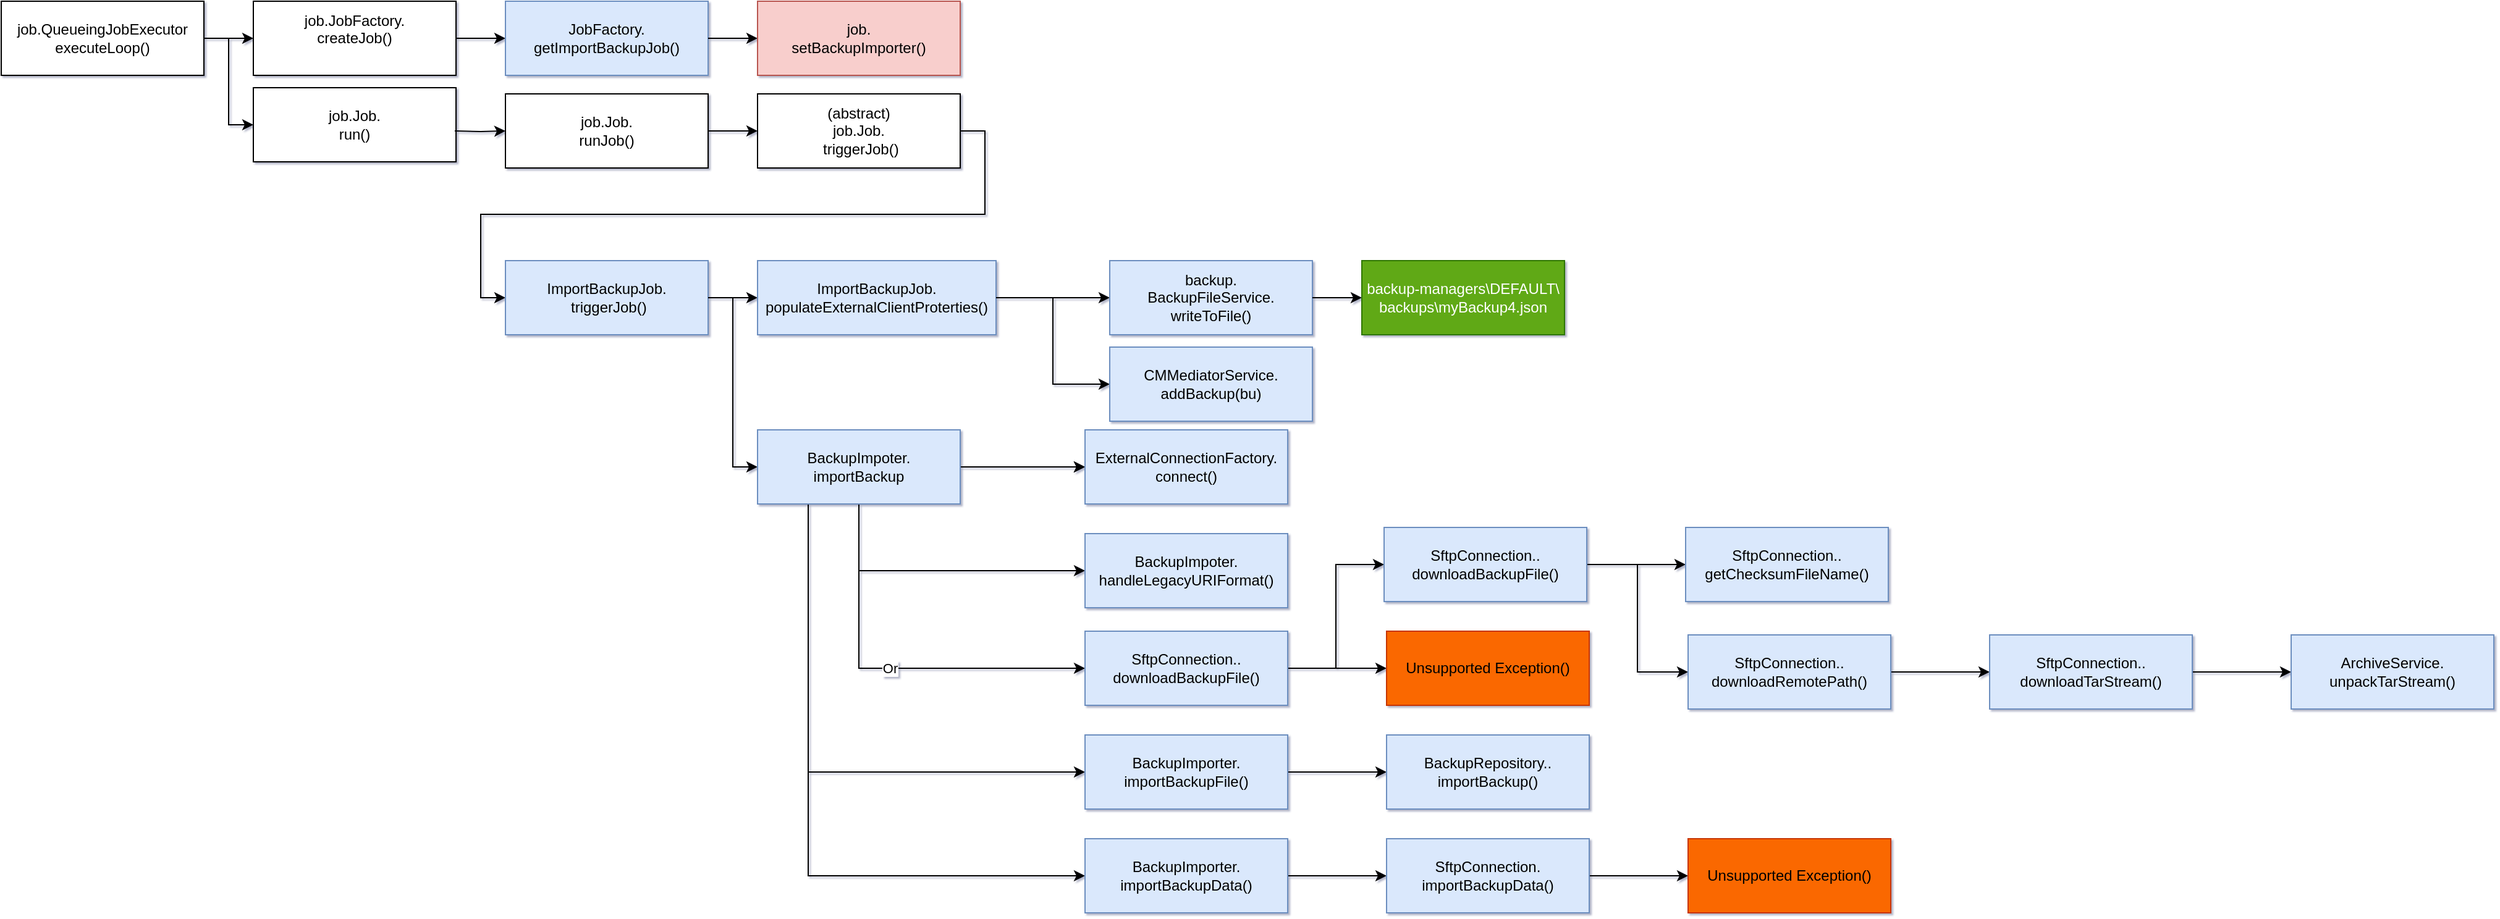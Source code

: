 <mxfile version="14.4.9" type="github">
  <diagram id="Mz-pZN6N70vK2Mvc3RKa" name="Page-1">
    <mxGraphModel dx="252" dy="507" grid="0" gridSize="10" guides="1" tooltips="1" connect="1" arrows="1" fold="1" page="0" pageScale="1" pageWidth="827" pageHeight="1169" math="0" shadow="1">
      <root>
        <mxCell id="0" />
        <mxCell id="1" parent="0" />
        <UserObject label="&lt;div style=&quot;color: rgb(0 , 0 , 0) ; font-family: &amp;#34;helvetica&amp;#34; ; font-size: 12px ; font-style: normal ; font-weight: 400 ; letter-spacing: normal ; text-align: center ; text-indent: 0px ; text-transform: none ; word-spacing: 0px ; background-color: rgb(255 , 255 , 255)&quot;&gt;job.QueueingJobExecutor&lt;br&gt;&lt;/div&gt;&lt;div style=&quot;color: rgb(0 , 0 , 0) ; font-family: &amp;#34;helvetica&amp;#34; ; font-size: 12px ; font-style: normal ; font-weight: 400 ; letter-spacing: normal ; text-align: center ; text-indent: 0px ; text-transform: none ; word-spacing: 0px ; background-color: rgb(255 , 255 , 255)&quot;&gt;executeLoop()&lt;br&gt;&lt;/div&gt;" id="YlmNu_Pjk9KRMEViyhRj-3">
          <mxCell style="whiteSpace=wrap;html=1;align=center;treeFolding=1;treeMoving=1;newEdgeStyle={&quot;edgeStyle&quot;:&quot;elbowEdgeStyle&quot;,&quot;startArrow&quot;:&quot;none&quot;,&quot;endArrow&quot;:&quot;none&quot;};" parent="1" vertex="1">
            <mxGeometry x="919" y="393" width="164" height="60" as="geometry" />
          </mxCell>
        </UserObject>
        <mxCell id="YlmNu_Pjk9KRMEViyhRj-4" style="edgeStyle=orthogonalEdgeStyle;rounded=0;orthogonalLoop=1;jettySize=auto;html=1;exitX=1;exitY=0.5;exitDx=0;exitDy=0;entryX=0;entryY=0.5;entryDx=0;entryDy=0;endArrow=classic;endFill=1;" parent="1" source="YlmNu_Pjk9KRMEViyhRj-3" target="YlmNu_Pjk9KRMEViyhRj-5" edge="1">
          <mxGeometry relative="1" as="geometry">
            <mxPoint x="847" y="347" as="sourcePoint" />
          </mxGeometry>
        </mxCell>
        <UserObject label="&lt;div&gt;job.JobFactory.&lt;/div&gt;&lt;div&gt;createJob()&lt;br style=&quot;color: rgb(0 , 0 , 0) ; font-family: &amp;#34;helvetica&amp;#34; ; font-size: 12px ; font-style: normal ; font-weight: 400 ; letter-spacing: normal ; text-align: center ; text-indent: 0px ; text-transform: none ; word-spacing: 0px ; background-color: rgb(255 , 255 , 255)&quot;&gt;&lt;br&gt;&lt;/div&gt;" id="YlmNu_Pjk9KRMEViyhRj-5">
          <mxCell style="whiteSpace=wrap;html=1;align=center;treeFolding=1;treeMoving=1;newEdgeStyle={&quot;edgeStyle&quot;:&quot;elbowEdgeStyle&quot;,&quot;startArrow&quot;:&quot;none&quot;,&quot;endArrow&quot;:&quot;none&quot;};" parent="1" vertex="1">
            <mxGeometry x="1123" y="393" width="164" height="60" as="geometry" />
          </mxCell>
        </UserObject>
        <mxCell id="YlmNu_Pjk9KRMEViyhRj-6" style="edgeStyle=orthogonalEdgeStyle;rounded=0;orthogonalLoop=1;jettySize=auto;html=1;exitX=1;exitY=0.5;exitDx=0;exitDy=0;entryX=0;entryY=0.5;entryDx=0;entryDy=0;endArrow=classic;endFill=1;" parent="1" source="YlmNu_Pjk9KRMEViyhRj-3" target="YlmNu_Pjk9KRMEViyhRj-7" edge="1">
          <mxGeometry relative="1" as="geometry">
            <mxPoint x="1083" y="423" as="sourcePoint" />
          </mxGeometry>
        </mxCell>
        <UserObject label="&lt;div&gt;&lt;span style=&quot;color: rgb(0 , 0 , 0) ; font-family: &amp;#34;helvetica&amp;#34; ; font-size: 12px ; font-style: normal ; font-weight: 400 ; letter-spacing: normal ; text-align: center ; text-indent: 0px ; text-transform: none ; word-spacing: 0px ; background-color: rgb(255 , 255 , 255) ; display: inline ; float: none&quot;&gt;job.Job.&lt;/span&gt;&lt;/div&gt;&lt;div&gt;&lt;span style=&quot;color: rgb(0 , 0 , 0) ; font-family: &amp;#34;helvetica&amp;#34; ; font-size: 12px ; font-style: normal ; font-weight: 400 ; letter-spacing: normal ; text-align: center ; text-indent: 0px ; text-transform: none ; word-spacing: 0px ; background-color: rgb(255 , 255 , 255) ; display: inline ; float: none&quot;&gt;run()&lt;/span&gt;&lt;/div&gt;" id="YlmNu_Pjk9KRMEViyhRj-7">
          <mxCell style="whiteSpace=wrap;html=1;align=center;treeFolding=1;treeMoving=1;newEdgeStyle={&quot;edgeStyle&quot;:&quot;elbowEdgeStyle&quot;,&quot;startArrow&quot;:&quot;none&quot;,&quot;endArrow&quot;:&quot;none&quot;};" parent="1" vertex="1">
            <mxGeometry x="1123" y="463" width="164" height="60" as="geometry" />
          </mxCell>
        </UserObject>
        <mxCell id="YlmNu_Pjk9KRMEViyhRj-8" style="edgeStyle=orthogonalEdgeStyle;rounded=0;orthogonalLoop=1;jettySize=auto;html=1;entryX=0;entryY=0.5;entryDx=0;entryDy=0;endArrow=classic;endFill=1;" parent="1" target="YlmNu_Pjk9KRMEViyhRj-9" edge="1">
          <mxGeometry relative="1" as="geometry">
            <mxPoint x="1286" y="498" as="sourcePoint" />
          </mxGeometry>
        </mxCell>
        <mxCell id="YlmNu_Pjk9KRMEViyhRj-44" style="edgeStyle=orthogonalEdgeStyle;rounded=0;orthogonalLoop=1;jettySize=auto;html=1;exitX=1;exitY=0.5;exitDx=0;exitDy=0;entryX=0;entryY=0.5;entryDx=0;entryDy=0;" parent="1" source="YlmNu_Pjk9KRMEViyhRj-9" target="YlmNu_Pjk9KRMEViyhRj-11" edge="1">
          <mxGeometry relative="1" as="geometry" />
        </mxCell>
        <UserObject label="&lt;div&gt;&lt;span style=&quot;color: rgb(0 , 0 , 0) ; font-family: &amp;#34;helvetica&amp;#34; ; font-size: 12px ; font-style: normal ; font-weight: 400 ; letter-spacing: normal ; text-align: center ; text-indent: 0px ; text-transform: none ; word-spacing: 0px ; background-color: rgb(255 , 255 , 255) ; display: inline ; float: none&quot;&gt;job.Job.&lt;/span&gt;&lt;/div&gt;&lt;div&gt;&lt;span style=&quot;color: rgb(0 , 0 , 0) ; font-family: &amp;#34;helvetica&amp;#34; ; font-size: 12px ; font-style: normal ; font-weight: 400 ; letter-spacing: normal ; text-align: center ; text-indent: 0px ; text-transform: none ; word-spacing: 0px ; background-color: rgb(255 , 255 , 255) ; display: inline ; float: none&quot;&gt;runJob()&lt;/span&gt;&lt;/div&gt;" id="YlmNu_Pjk9KRMEViyhRj-9">
          <mxCell style="whiteSpace=wrap;html=1;align=center;treeFolding=1;treeMoving=1;newEdgeStyle={&quot;edgeStyle&quot;:&quot;elbowEdgeStyle&quot;,&quot;startArrow&quot;:&quot;none&quot;,&quot;endArrow&quot;:&quot;none&quot;};" parent="1" vertex="1">
            <mxGeometry x="1327" y="468" width="164" height="60" as="geometry" />
          </mxCell>
        </UserObject>
        <UserObject label="&lt;div&gt;&lt;span style=&quot;color: rgb(0 , 0 , 0) ; font-family: &amp;#34;helvetica&amp;#34; ; font-size: 12px ; font-style: normal ; font-weight: 400 ; letter-spacing: normal ; text-align: center ; text-indent: 0px ; text-transform: none ; word-spacing: 0px ; background-color: rgb(255 , 255 , 255) ; display: inline ; float: none&quot;&gt;(abstract)&lt;br&gt;&lt;/span&gt;&lt;/div&gt;&lt;div&gt;&lt;span style=&quot;color: rgb(0 , 0 , 0) ; font-family: &amp;#34;helvetica&amp;#34; ; font-size: 12px ; font-style: normal ; font-weight: 400 ; letter-spacing: normal ; text-align: center ; text-indent: 0px ; text-transform: none ; word-spacing: 0px ; background-color: rgb(255 , 255 , 255) ; display: inline ; float: none&quot;&gt;job.Job.&lt;/span&gt;&lt;/div&gt;&lt;div&gt;&lt;span style=&quot;color: rgb(0 , 0 , 0) ; font-family: &amp;#34;helvetica&amp;#34; ; font-size: 12px ; font-style: normal ; font-weight: 400 ; letter-spacing: normal ; text-align: center ; text-indent: 0px ; text-transform: none ; word-spacing: 0px ; background-color: rgb(255 , 255 , 255) ; display: inline ; float: none&quot;&gt;&amp;nbsp;triggerJob()&lt;/span&gt;&lt;/div&gt;" id="YlmNu_Pjk9KRMEViyhRj-11">
          <mxCell style="whiteSpace=wrap;html=1;align=center;treeFolding=1;treeMoving=1;newEdgeStyle={&quot;edgeStyle&quot;:&quot;elbowEdgeStyle&quot;,&quot;startArrow&quot;:&quot;none&quot;,&quot;endArrow&quot;:&quot;none&quot;};" parent="1" vertex="1">
            <mxGeometry x="1531" y="468" width="164" height="60" as="geometry" />
          </mxCell>
        </UserObject>
        <mxCell id="YlmNu_Pjk9KRMEViyhRj-12" style="edgeStyle=orthogonalEdgeStyle;rounded=0;orthogonalLoop=1;jettySize=auto;html=1;exitX=1;exitY=0.5;exitDx=0;exitDy=0;entryX=0;entryY=0.5;entryDx=0;entryDy=0;endArrow=classic;endFill=1;" parent="1" source="YlmNu_Pjk9KRMEViyhRj-5" target="YlmNu_Pjk9KRMEViyhRj-13" edge="1">
          <mxGeometry relative="1" as="geometry">
            <mxPoint x="1083" y="423" as="sourcePoint" />
          </mxGeometry>
        </mxCell>
        <UserObject label="&lt;div&gt;JobFactory.&lt;/div&gt;&lt;div&gt;getImportBackupJob()&lt;br&gt;&lt;/div&gt;" id="YlmNu_Pjk9KRMEViyhRj-13">
          <mxCell style="whiteSpace=wrap;html=1;align=center;treeFolding=1;treeMoving=1;newEdgeStyle={&quot;edgeStyle&quot;:&quot;elbowEdgeStyle&quot;,&quot;startArrow&quot;:&quot;none&quot;,&quot;endArrow&quot;:&quot;none&quot;};fillColor=#dae8fc;strokeColor=#6c8ebf;" parent="1" vertex="1">
            <mxGeometry x="1327" y="393" width="164" height="60" as="geometry" />
          </mxCell>
        </UserObject>
        <mxCell id="YlmNu_Pjk9KRMEViyhRj-14" style="edgeStyle=orthogonalEdgeStyle;rounded=0;orthogonalLoop=1;jettySize=auto;html=1;exitX=1;exitY=0.5;exitDx=0;exitDy=0;entryX=0;entryY=0.5;entryDx=0;entryDy=0;endArrow=classic;endFill=1;" parent="1" source="YlmNu_Pjk9KRMEViyhRj-13" target="YlmNu_Pjk9KRMEViyhRj-15" edge="1">
          <mxGeometry relative="1" as="geometry">
            <mxPoint x="1287" y="423" as="sourcePoint" />
          </mxGeometry>
        </mxCell>
        <UserObject label="&lt;div&gt;job.&lt;/div&gt;&lt;div&gt;setBackupImporter()&lt;/div&gt;" id="YlmNu_Pjk9KRMEViyhRj-15">
          <mxCell style="whiteSpace=wrap;html=1;align=center;treeFolding=1;treeMoving=1;newEdgeStyle={&quot;edgeStyle&quot;:&quot;elbowEdgeStyle&quot;,&quot;startArrow&quot;:&quot;none&quot;,&quot;endArrow&quot;:&quot;none&quot;};fillColor=#f8cecc;strokeColor=#b85450;" parent="1" vertex="1">
            <mxGeometry x="1531" y="393" width="164" height="60" as="geometry" />
          </mxCell>
        </UserObject>
        <mxCell id="YlmNu_Pjk9KRMEViyhRj-16" style="edgeStyle=orthogonalEdgeStyle;rounded=0;orthogonalLoop=1;jettySize=auto;html=1;exitX=1;exitY=0.5;exitDx=0;exitDy=0;entryX=0;entryY=0.5;entryDx=0;entryDy=0;endArrow=classic;endFill=1;" parent="1" source="YlmNu_Pjk9KRMEViyhRj-11" target="YlmNu_Pjk9KRMEViyhRj-17" edge="1">
          <mxGeometry relative="1" as="geometry">
            <mxPoint x="1083" y="423" as="sourcePoint" />
          </mxGeometry>
        </mxCell>
        <UserObject label="ImportBackupJob.&lt;br&gt;&lt;div&gt;&lt;span&gt;&lt;span style=&quot;color: rgb(0 , 0 , 0) ; font-family: &amp;#34;helvetica&amp;#34; ; font-size: 12px ; font-style: normal ; font-weight: 400 ; letter-spacing: normal ; text-align: center ; text-indent: 0px ; text-transform: none ; word-spacing: 0px ; display: inline ; float: none&quot;&gt;&amp;nbsp;triggerJob()&lt;/span&gt;&lt;/span&gt;&lt;/div&gt;" id="YlmNu_Pjk9KRMEViyhRj-17">
          <mxCell style="whiteSpace=wrap;html=1;align=center;treeFolding=1;treeMoving=1;newEdgeStyle={&quot;edgeStyle&quot;:&quot;elbowEdgeStyle&quot;,&quot;startArrow&quot;:&quot;none&quot;,&quot;endArrow&quot;:&quot;none&quot;};fillColor=#dae8fc;strokeColor=#6c8ebf;" parent="1" vertex="1">
            <mxGeometry x="1327" y="603" width="164" height="60" as="geometry" />
          </mxCell>
        </UserObject>
        <mxCell id="YlmNu_Pjk9KRMEViyhRj-18" style="edgeStyle=orthogonalEdgeStyle;rounded=0;orthogonalLoop=1;jettySize=auto;html=1;exitX=1;exitY=0.5;exitDx=0;exitDy=0;entryX=0;entryY=0.5;entryDx=0;entryDy=0;endArrow=classic;endFill=1;" parent="1" source="YlmNu_Pjk9KRMEViyhRj-17" target="YlmNu_Pjk9KRMEViyhRj-19" edge="1">
          <mxGeometry relative="1" as="geometry">
            <mxPoint x="1287" y="633" as="sourcePoint" />
          </mxGeometry>
        </mxCell>
        <UserObject label="&lt;div style=&quot;color: rgb(0 , 0 , 0) ; font-family: &amp;#34;helvetica&amp;#34; ; font-size: 12px ; font-style: normal ; font-weight: 400 ; letter-spacing: normal ; text-align: center ; text-indent: 0px ; text-transform: none ; word-spacing: 0px&quot;&gt;ImportBackupJob.&lt;/div&gt;&lt;div style=&quot;color: rgb(0 , 0 , 0) ; font-family: &amp;#34;helvetica&amp;#34; ; font-size: 12px ; font-style: normal ; font-weight: 400 ; letter-spacing: normal ; text-align: center ; text-indent: 0px ; text-transform: none ; word-spacing: 0px&quot;&gt;populateExternalClientProterties()&lt;/div&gt;" id="YlmNu_Pjk9KRMEViyhRj-19">
          <mxCell style="whiteSpace=wrap;html=1;align=center;treeFolding=1;treeMoving=1;newEdgeStyle={&quot;edgeStyle&quot;:&quot;elbowEdgeStyle&quot;,&quot;startArrow&quot;:&quot;none&quot;,&quot;endArrow&quot;:&quot;none&quot;};fillColor=#dae8fc;strokeColor=#6c8ebf;" parent="1" vertex="1">
            <mxGeometry x="1531" y="603" width="193" height="60" as="geometry" />
          </mxCell>
        </UserObject>
        <mxCell id="YlmNu_Pjk9KRMEViyhRj-20" style="edgeStyle=orthogonalEdgeStyle;rounded=0;orthogonalLoop=1;jettySize=auto;html=1;exitX=1;exitY=0.5;exitDx=0;exitDy=0;entryX=0;entryY=0.5;entryDx=0;entryDy=0;endArrow=classic;endFill=1;" parent="1" source="YlmNu_Pjk9KRMEViyhRj-17" target="YlmNu_Pjk9KRMEViyhRj-21" edge="1">
          <mxGeometry relative="1" as="geometry">
            <mxPoint x="1287" y="633" as="sourcePoint" />
          </mxGeometry>
        </mxCell>
        <mxCell id="MKJY3mt1oCpG8gxxbo0l-2" value="" style="edgeStyle=orthogonalEdgeStyle;rounded=0;orthogonalLoop=1;jettySize=auto;html=1;" edge="1" parent="1" source="YlmNu_Pjk9KRMEViyhRj-21" target="MKJY3mt1oCpG8gxxbo0l-1">
          <mxGeometry relative="1" as="geometry" />
        </mxCell>
        <mxCell id="MKJY3mt1oCpG8gxxbo0l-3" value="" style="edgeStyle=orthogonalEdgeStyle;rounded=0;orthogonalLoop=1;jettySize=auto;html=1;" edge="1" parent="1" source="YlmNu_Pjk9KRMEViyhRj-21" target="MKJY3mt1oCpG8gxxbo0l-1">
          <mxGeometry relative="1" as="geometry" />
        </mxCell>
        <mxCell id="MKJY3mt1oCpG8gxxbo0l-6" style="edgeStyle=orthogonalEdgeStyle;rounded=0;orthogonalLoop=1;jettySize=auto;html=1;exitX=0.5;exitY=1;exitDx=0;exitDy=0;entryX=0;entryY=0.5;entryDx=0;entryDy=0;" edge="1" parent="1" source="YlmNu_Pjk9KRMEViyhRj-21" target="MKJY3mt1oCpG8gxxbo0l-4">
          <mxGeometry relative="1" as="geometry" />
        </mxCell>
        <mxCell id="MKJY3mt1oCpG8gxxbo0l-9" value="Or" style="edgeStyle=orthogonalEdgeStyle;rounded=0;orthogonalLoop=1;jettySize=auto;html=1;exitX=0.5;exitY=1;exitDx=0;exitDy=0;entryX=0;entryY=0.5;entryDx=0;entryDy=0;" edge="1" parent="1" source="YlmNu_Pjk9KRMEViyhRj-21" target="MKJY3mt1oCpG8gxxbo0l-7">
          <mxGeometry relative="1" as="geometry" />
        </mxCell>
        <mxCell id="MKJY3mt1oCpG8gxxbo0l-11" style="edgeStyle=orthogonalEdgeStyle;rounded=0;orthogonalLoop=1;jettySize=auto;html=1;exitX=0.25;exitY=1;exitDx=0;exitDy=0;entryX=0;entryY=0.5;entryDx=0;entryDy=0;" edge="1" parent="1" source="YlmNu_Pjk9KRMEViyhRj-21" target="MKJY3mt1oCpG8gxxbo0l-10">
          <mxGeometry relative="1" as="geometry" />
        </mxCell>
        <mxCell id="MKJY3mt1oCpG8gxxbo0l-13" style="edgeStyle=orthogonalEdgeStyle;rounded=0;orthogonalLoop=1;jettySize=auto;html=1;exitX=0.25;exitY=1;exitDx=0;exitDy=0;entryX=0;entryY=0.5;entryDx=0;entryDy=0;" edge="1" parent="1" source="YlmNu_Pjk9KRMEViyhRj-21" target="MKJY3mt1oCpG8gxxbo0l-12">
          <mxGeometry relative="1" as="geometry" />
        </mxCell>
        <UserObject label="&lt;div style=&quot;color: rgb(0 , 0 , 0) ; font-family: &amp;#34;helvetica&amp;#34; ; font-size: 12px ; font-style: normal ; font-weight: 400 ; letter-spacing: normal ; text-align: center ; text-indent: 0px ; text-transform: none ; word-spacing: 0px&quot;&gt;BackupImpoter.&lt;/div&gt;&lt;div style=&quot;color: rgb(0 , 0 , 0) ; font-family: &amp;#34;helvetica&amp;#34; ; font-size: 12px ; font-style: normal ; font-weight: 400 ; letter-spacing: normal ; text-align: center ; text-indent: 0px ; text-transform: none ; word-spacing: 0px&quot;&gt;importBackup&lt;/div&gt;" id="YlmNu_Pjk9KRMEViyhRj-21">
          <mxCell style="whiteSpace=wrap;html=1;align=center;treeFolding=1;treeMoving=1;newEdgeStyle={&quot;edgeStyle&quot;:&quot;elbowEdgeStyle&quot;,&quot;startArrow&quot;:&quot;none&quot;,&quot;endArrow&quot;:&quot;none&quot;};fillColor=#dae8fc;strokeColor=#6c8ebf;" parent="1" vertex="1">
            <mxGeometry x="1531" y="740" width="164" height="60" as="geometry" />
          </mxCell>
        </UserObject>
        <mxCell id="YlmNu_Pjk9KRMEViyhRj-36" style="edgeStyle=orthogonalEdgeStyle;rounded=0;orthogonalLoop=1;jettySize=auto;html=1;exitX=1;exitY=0.5;exitDx=0;exitDy=0;entryX=0;entryY=0.5;entryDx=0;entryDy=0;endArrow=classic;endFill=1;" parent="1" source="YlmNu_Pjk9KRMEViyhRj-19" target="YlmNu_Pjk9KRMEViyhRj-37" edge="1">
          <mxGeometry relative="1" as="geometry">
            <mxPoint x="1491" y="633" as="sourcePoint" />
          </mxGeometry>
        </mxCell>
        <UserObject label="&lt;div&gt;backup.&lt;/div&gt;&lt;div&gt;BackupFileService.&lt;/div&gt;&lt;div&gt;writeToFile()&lt;br&gt;&lt;/div&gt;" id="YlmNu_Pjk9KRMEViyhRj-37">
          <mxCell style="whiteSpace=wrap;html=1;align=center;treeFolding=1;treeMoving=1;newEdgeStyle={&quot;edgeStyle&quot;:&quot;elbowEdgeStyle&quot;,&quot;startArrow&quot;:&quot;none&quot;,&quot;endArrow&quot;:&quot;none&quot;};fillColor=#dae8fc;strokeColor=#6c8ebf;" parent="1" vertex="1">
            <mxGeometry x="1816" y="603" width="164" height="60" as="geometry" />
          </mxCell>
        </UserObject>
        <mxCell id="YlmNu_Pjk9KRMEViyhRj-38" style="edgeStyle=orthogonalEdgeStyle;rounded=0;orthogonalLoop=1;jettySize=auto;html=1;exitX=1;exitY=0.5;exitDx=0;exitDy=0;entryX=0;entryY=0.5;entryDx=0;entryDy=0;endArrow=classic;endFill=1;" parent="1" source="YlmNu_Pjk9KRMEViyhRj-19" target="YlmNu_Pjk9KRMEViyhRj-39" edge="1">
          <mxGeometry relative="1" as="geometry">
            <mxPoint x="1491" y="633" as="sourcePoint" />
          </mxGeometry>
        </mxCell>
        <UserObject label="&lt;div&gt;CMMediatorService.&lt;/div&gt;&lt;div&gt;addBackup(bu)&lt;br&gt;&lt;/div&gt;" id="YlmNu_Pjk9KRMEViyhRj-39">
          <mxCell style="whiteSpace=wrap;html=1;align=center;treeFolding=1;treeMoving=1;newEdgeStyle={&quot;edgeStyle&quot;:&quot;elbowEdgeStyle&quot;,&quot;startArrow&quot;:&quot;none&quot;,&quot;endArrow&quot;:&quot;none&quot;};fillColor=#dae8fc;strokeColor=#6c8ebf;" parent="1" vertex="1">
            <mxGeometry x="1816" y="673" width="164" height="60" as="geometry" />
          </mxCell>
        </UserObject>
        <mxCell id="YlmNu_Pjk9KRMEViyhRj-40" style="edgeStyle=orthogonalEdgeStyle;rounded=0;orthogonalLoop=1;jettySize=auto;html=1;exitX=1;exitY=0.5;exitDx=0;exitDy=0;entryX=0;entryY=0.5;entryDx=0;entryDy=0;endArrow=classic;endFill=1;" parent="1" source="YlmNu_Pjk9KRMEViyhRj-37" target="YlmNu_Pjk9KRMEViyhRj-41" edge="1">
          <mxGeometry relative="1" as="geometry">
            <mxPoint x="1695" y="633" as="sourcePoint" />
          </mxGeometry>
        </mxCell>
        <UserObject label="backup-managers\DEFAULT\ backups\myBackup4.json" id="YlmNu_Pjk9KRMEViyhRj-41">
          <mxCell style="whiteSpace=wrap;html=1;align=center;treeFolding=1;treeMoving=1;newEdgeStyle={&quot;edgeStyle&quot;:&quot;elbowEdgeStyle&quot;,&quot;startArrow&quot;:&quot;none&quot;,&quot;endArrow&quot;:&quot;none&quot;};fillColor=#60a917;strokeColor=#2D7600;fontColor=#ffffff;" parent="1" vertex="1">
            <mxGeometry x="2020" y="603" width="164" height="60" as="geometry" />
          </mxCell>
        </UserObject>
        <UserObject label="&lt;div style=&quot;color: rgb(0 , 0 , 0) ; font-family: &amp;#34;helvetica&amp;#34; ; font-size: 12px ; font-style: normal ; font-weight: 400 ; letter-spacing: normal ; text-align: center ; text-indent: 0px ; text-transform: none ; word-spacing: 0px&quot;&gt;ExternalConnectionFactory.&lt;/div&gt;&lt;div style=&quot;color: rgb(0 , 0 , 0) ; font-family: &amp;#34;helvetica&amp;#34; ; font-size: 12px ; font-style: normal ; font-weight: 400 ; letter-spacing: normal ; text-align: center ; text-indent: 0px ; text-transform: none ; word-spacing: 0px&quot;&gt;connect()&lt;/div&gt;" id="MKJY3mt1oCpG8gxxbo0l-1">
          <mxCell style="whiteSpace=wrap;html=1;align=center;treeFolding=1;treeMoving=1;newEdgeStyle={&quot;edgeStyle&quot;:&quot;elbowEdgeStyle&quot;,&quot;startArrow&quot;:&quot;none&quot;,&quot;endArrow&quot;:&quot;none&quot;};fillColor=#dae8fc;strokeColor=#6c8ebf;" vertex="1" parent="1">
            <mxGeometry x="1796" y="740" width="164" height="60" as="geometry" />
          </mxCell>
        </UserObject>
        <UserObject label="&lt;div style=&quot;color: rgb(0 , 0 , 0) ; font-family: &amp;#34;helvetica&amp;#34; ; font-size: 12px ; font-style: normal ; font-weight: 400 ; letter-spacing: normal ; text-align: center ; text-indent: 0px ; text-transform: none ; word-spacing: 0px&quot;&gt;BackupImpoter.&lt;/div&gt;&lt;div style=&quot;color: rgb(0 , 0 , 0) ; font-family: &amp;#34;helvetica&amp;#34; ; font-size: 12px ; font-style: normal ; font-weight: 400 ; letter-spacing: normal ; text-align: center ; text-indent: 0px ; text-transform: none ; word-spacing: 0px&quot;&gt;handleLegacyURIFormat()&lt;/div&gt;" id="MKJY3mt1oCpG8gxxbo0l-4">
          <mxCell style="whiteSpace=wrap;html=1;align=center;treeFolding=1;treeMoving=1;newEdgeStyle={&quot;edgeStyle&quot;:&quot;elbowEdgeStyle&quot;,&quot;startArrow&quot;:&quot;none&quot;,&quot;endArrow&quot;:&quot;none&quot;};fillColor=#dae8fc;strokeColor=#6c8ebf;" vertex="1" parent="1">
            <mxGeometry x="1796" y="824" width="164" height="60" as="geometry" />
          </mxCell>
        </UserObject>
        <mxCell id="MKJY3mt1oCpG8gxxbo0l-21" value="" style="edgeStyle=orthogonalEdgeStyle;rounded=0;orthogonalLoop=1;jettySize=auto;html=1;" edge="1" parent="1" source="MKJY3mt1oCpG8gxxbo0l-7" target="MKJY3mt1oCpG8gxxbo0l-20">
          <mxGeometry relative="1" as="geometry" />
        </mxCell>
        <mxCell id="MKJY3mt1oCpG8gxxbo0l-23" style="edgeStyle=orthogonalEdgeStyle;rounded=0;orthogonalLoop=1;jettySize=auto;html=1;exitX=1;exitY=0.5;exitDx=0;exitDy=0;entryX=0;entryY=0.5;entryDx=0;entryDy=0;" edge="1" parent="1" source="MKJY3mt1oCpG8gxxbo0l-7" target="MKJY3mt1oCpG8gxxbo0l-22">
          <mxGeometry relative="1" as="geometry" />
        </mxCell>
        <UserObject label="&lt;div style=&quot;color: rgb(0 , 0 , 0) ; font-family: &amp;#34;helvetica&amp;#34; ; font-size: 12px ; font-style: normal ; font-weight: 400 ; letter-spacing: normal ; text-align: center ; text-indent: 0px ; text-transform: none ; word-spacing: 0px&quot;&gt;SftpConnection..&lt;/div&gt;&lt;div style=&quot;color: rgb(0 , 0 , 0) ; font-family: &amp;#34;helvetica&amp;#34; ; font-size: 12px ; font-style: normal ; font-weight: 400 ; letter-spacing: normal ; text-align: center ; text-indent: 0px ; text-transform: none ; word-spacing: 0px&quot;&gt;downloadBackupFile()&lt;/div&gt;" id="MKJY3mt1oCpG8gxxbo0l-7">
          <mxCell style="whiteSpace=wrap;html=1;align=center;treeFolding=1;treeMoving=1;newEdgeStyle={&quot;edgeStyle&quot;:&quot;elbowEdgeStyle&quot;,&quot;startArrow&quot;:&quot;none&quot;,&quot;endArrow&quot;:&quot;none&quot;};fillColor=#dae8fc;strokeColor=#6c8ebf;" vertex="1" parent="1">
            <mxGeometry x="1796" y="903" width="164" height="60" as="geometry" />
          </mxCell>
        </UserObject>
        <mxCell id="MKJY3mt1oCpG8gxxbo0l-15" value="" style="edgeStyle=orthogonalEdgeStyle;rounded=0;orthogonalLoop=1;jettySize=auto;html=1;" edge="1" parent="1" source="MKJY3mt1oCpG8gxxbo0l-10" target="MKJY3mt1oCpG8gxxbo0l-14">
          <mxGeometry relative="1" as="geometry" />
        </mxCell>
        <UserObject label="&lt;div style=&quot;color: rgb(0 , 0 , 0) ; font-family: &amp;#34;helvetica&amp;#34; ; font-size: 12px ; font-style: normal ; font-weight: 400 ; letter-spacing: normal ; text-align: center ; text-indent: 0px ; text-transform: none ; word-spacing: 0px&quot;&gt;BackupImporter.&lt;/div&gt;&lt;div style=&quot;color: rgb(0 , 0 , 0) ; font-family: &amp;#34;helvetica&amp;#34; ; font-size: 12px ; font-style: normal ; font-weight: 400 ; letter-spacing: normal ; text-align: center ; text-indent: 0px ; text-transform: none ; word-spacing: 0px&quot;&gt;importBackupFile()&lt;/div&gt;" id="MKJY3mt1oCpG8gxxbo0l-10">
          <mxCell style="whiteSpace=wrap;html=1;align=center;treeFolding=1;treeMoving=1;newEdgeStyle={&quot;edgeStyle&quot;:&quot;elbowEdgeStyle&quot;,&quot;startArrow&quot;:&quot;none&quot;,&quot;endArrow&quot;:&quot;none&quot;};fillColor=#dae8fc;strokeColor=#6c8ebf;" vertex="1" parent="1">
            <mxGeometry x="1796" y="987" width="164" height="60" as="geometry" />
          </mxCell>
        </UserObject>
        <mxCell id="MKJY3mt1oCpG8gxxbo0l-17" value="" style="edgeStyle=orthogonalEdgeStyle;rounded=0;orthogonalLoop=1;jettySize=auto;html=1;" edge="1" parent="1" source="MKJY3mt1oCpG8gxxbo0l-12" target="MKJY3mt1oCpG8gxxbo0l-16">
          <mxGeometry relative="1" as="geometry" />
        </mxCell>
        <UserObject label="&lt;div style=&quot;color: rgb(0 , 0 , 0) ; font-family: &amp;#34;helvetica&amp;#34; ; font-size: 12px ; font-style: normal ; font-weight: 400 ; letter-spacing: normal ; text-align: center ; text-indent: 0px ; text-transform: none ; word-spacing: 0px&quot;&gt;BackupImporter.&lt;/div&gt;&lt;div style=&quot;color: rgb(0 , 0 , 0) ; font-family: &amp;#34;helvetica&amp;#34; ; font-size: 12px ; font-style: normal ; font-weight: 400 ; letter-spacing: normal ; text-align: center ; text-indent: 0px ; text-transform: none ; word-spacing: 0px&quot;&gt;importBackupData()&lt;/div&gt;" id="MKJY3mt1oCpG8gxxbo0l-12">
          <mxCell style="whiteSpace=wrap;html=1;align=center;treeFolding=1;treeMoving=1;newEdgeStyle={&quot;edgeStyle&quot;:&quot;elbowEdgeStyle&quot;,&quot;startArrow&quot;:&quot;none&quot;,&quot;endArrow&quot;:&quot;none&quot;};fillColor=#dae8fc;strokeColor=#6c8ebf;" vertex="1" parent="1">
            <mxGeometry x="1796" y="1071" width="164" height="60" as="geometry" />
          </mxCell>
        </UserObject>
        <UserObject label="&lt;div style=&quot;color: rgb(0 , 0 , 0) ; font-family: &amp;#34;helvetica&amp;#34; ; font-size: 12px ; font-style: normal ; font-weight: 400 ; letter-spacing: normal ; text-align: center ; text-indent: 0px ; text-transform: none ; word-spacing: 0px&quot;&gt;BackupRepository..&lt;/div&gt;&lt;div style=&quot;color: rgb(0 , 0 , 0) ; font-family: &amp;#34;helvetica&amp;#34; ; font-size: 12px ; font-style: normal ; font-weight: 400 ; letter-spacing: normal ; text-align: center ; text-indent: 0px ; text-transform: none ; word-spacing: 0px&quot;&gt;importBackup()&lt;/div&gt;" id="MKJY3mt1oCpG8gxxbo0l-14">
          <mxCell style="whiteSpace=wrap;html=1;align=center;treeFolding=1;treeMoving=1;newEdgeStyle={&quot;edgeStyle&quot;:&quot;elbowEdgeStyle&quot;,&quot;startArrow&quot;:&quot;none&quot;,&quot;endArrow&quot;:&quot;none&quot;};fillColor=#dae8fc;strokeColor=#6c8ebf;" vertex="1" parent="1">
            <mxGeometry x="2040" y="987" width="164" height="60" as="geometry" />
          </mxCell>
        </UserObject>
        <mxCell id="MKJY3mt1oCpG8gxxbo0l-19" value="" style="edgeStyle=orthogonalEdgeStyle;rounded=0;orthogonalLoop=1;jettySize=auto;html=1;" edge="1" parent="1" source="MKJY3mt1oCpG8gxxbo0l-16" target="MKJY3mt1oCpG8gxxbo0l-18">
          <mxGeometry relative="1" as="geometry" />
        </mxCell>
        <UserObject label="&lt;div style=&quot;color: rgb(0 , 0 , 0) ; font-family: &amp;#34;helvetica&amp;#34; ; font-size: 12px ; font-style: normal ; font-weight: 400 ; letter-spacing: normal ; text-align: center ; text-indent: 0px ; text-transform: none ; word-spacing: 0px&quot;&gt;SftpConnection.&lt;/div&gt;&lt;div style=&quot;color: rgb(0 , 0 , 0) ; font-family: &amp;#34;helvetica&amp;#34; ; font-size: 12px ; font-style: normal ; font-weight: 400 ; letter-spacing: normal ; text-align: center ; text-indent: 0px ; text-transform: none ; word-spacing: 0px&quot;&gt;importBackupData()&lt;/div&gt;" id="MKJY3mt1oCpG8gxxbo0l-16">
          <mxCell style="whiteSpace=wrap;html=1;align=center;treeFolding=1;treeMoving=1;newEdgeStyle={&quot;edgeStyle&quot;:&quot;elbowEdgeStyle&quot;,&quot;startArrow&quot;:&quot;none&quot;,&quot;endArrow&quot;:&quot;none&quot;};fillColor=#dae8fc;strokeColor=#6c8ebf;" vertex="1" parent="1">
            <mxGeometry x="2040" y="1071" width="164" height="60" as="geometry" />
          </mxCell>
        </UserObject>
        <UserObject label="&lt;div style=&quot;color: rgb(0 , 0 , 0) ; font-family: &amp;#34;helvetica&amp;#34; ; font-size: 12px ; font-style: normal ; font-weight: 400 ; letter-spacing: normal ; text-align: center ; text-indent: 0px ; text-transform: none ; word-spacing: 0px&quot;&gt;Unsupported Exception()&lt;/div&gt;" id="MKJY3mt1oCpG8gxxbo0l-18">
          <mxCell style="whiteSpace=wrap;html=1;align=center;treeFolding=1;treeMoving=1;newEdgeStyle={&quot;edgeStyle&quot;:&quot;elbowEdgeStyle&quot;,&quot;startArrow&quot;:&quot;none&quot;,&quot;endArrow&quot;:&quot;none&quot;};fillColor=#fa6800;strokeColor=#C73500;fontColor=#ffffff;" vertex="1" parent="1">
            <mxGeometry x="2284" y="1071" width="164" height="60" as="geometry" />
          </mxCell>
        </UserObject>
        <UserObject label="&lt;div style=&quot;color: rgb(0 , 0 , 0) ; font-family: &amp;#34;helvetica&amp;#34; ; font-size: 12px ; font-style: normal ; font-weight: 400 ; letter-spacing: normal ; text-align: center ; text-indent: 0px ; text-transform: none ; word-spacing: 0px&quot;&gt;Unsupported Exception()&lt;/div&gt;" id="MKJY3mt1oCpG8gxxbo0l-20">
          <mxCell style="whiteSpace=wrap;html=1;align=center;treeFolding=1;treeMoving=1;newEdgeStyle={&quot;edgeStyle&quot;:&quot;elbowEdgeStyle&quot;,&quot;startArrow&quot;:&quot;none&quot;,&quot;endArrow&quot;:&quot;none&quot;};fillColor=#fa6800;strokeColor=#C73500;fontColor=#ffffff;" vertex="1" parent="1">
            <mxGeometry x="2040" y="903" width="164" height="60" as="geometry" />
          </mxCell>
        </UserObject>
        <mxCell id="MKJY3mt1oCpG8gxxbo0l-25" value="" style="edgeStyle=orthogonalEdgeStyle;rounded=0;orthogonalLoop=1;jettySize=auto;html=1;" edge="1" parent="1" source="MKJY3mt1oCpG8gxxbo0l-22" target="MKJY3mt1oCpG8gxxbo0l-24">
          <mxGeometry relative="1" as="geometry" />
        </mxCell>
        <mxCell id="MKJY3mt1oCpG8gxxbo0l-27" style="edgeStyle=orthogonalEdgeStyle;rounded=0;orthogonalLoop=1;jettySize=auto;html=1;exitX=1;exitY=0.5;exitDx=0;exitDy=0;entryX=0;entryY=0.5;entryDx=0;entryDy=0;" edge="1" parent="1" source="MKJY3mt1oCpG8gxxbo0l-22" target="MKJY3mt1oCpG8gxxbo0l-26">
          <mxGeometry relative="1" as="geometry" />
        </mxCell>
        <UserObject label="&lt;div style=&quot;color: rgb(0 , 0 , 0) ; font-family: &amp;#34;helvetica&amp;#34; ; font-size: 12px ; font-style: normal ; font-weight: 400 ; letter-spacing: normal ; text-align: center ; text-indent: 0px ; text-transform: none ; word-spacing: 0px&quot;&gt;SftpConnection..&lt;/div&gt;&lt;div style=&quot;color: rgb(0 , 0 , 0) ; font-family: &amp;#34;helvetica&amp;#34; ; font-size: 12px ; font-style: normal ; font-weight: 400 ; letter-spacing: normal ; text-align: center ; text-indent: 0px ; text-transform: none ; word-spacing: 0px&quot;&gt;downloadBackupFile()&lt;/div&gt;" id="MKJY3mt1oCpG8gxxbo0l-22">
          <mxCell style="whiteSpace=wrap;html=1;align=center;treeFolding=1;treeMoving=1;newEdgeStyle={&quot;edgeStyle&quot;:&quot;elbowEdgeStyle&quot;,&quot;startArrow&quot;:&quot;none&quot;,&quot;endArrow&quot;:&quot;none&quot;};fillColor=#dae8fc;strokeColor=#6c8ebf;" vertex="1" parent="1">
            <mxGeometry x="2038" y="819" width="164" height="60" as="geometry" />
          </mxCell>
        </UserObject>
        <UserObject label="&lt;div style=&quot;color: rgb(0 , 0 , 0) ; font-family: &amp;#34;helvetica&amp;#34; ; font-size: 12px ; font-style: normal ; font-weight: 400 ; letter-spacing: normal ; text-align: center ; text-indent: 0px ; text-transform: none ; word-spacing: 0px&quot;&gt;SftpConnection..&lt;/div&gt;&lt;div style=&quot;color: rgb(0 , 0 , 0) ; font-family: &amp;#34;helvetica&amp;#34; ; font-size: 12px ; font-style: normal ; font-weight: 400 ; letter-spacing: normal ; text-align: center ; text-indent: 0px ; text-transform: none ; word-spacing: 0px&quot;&gt;getChecksumFileName()&lt;/div&gt;" id="MKJY3mt1oCpG8gxxbo0l-24">
          <mxCell style="whiteSpace=wrap;html=1;align=center;treeFolding=1;treeMoving=1;newEdgeStyle={&quot;edgeStyle&quot;:&quot;elbowEdgeStyle&quot;,&quot;startArrow&quot;:&quot;none&quot;,&quot;endArrow&quot;:&quot;none&quot;};fillColor=#dae8fc;strokeColor=#6c8ebf;" vertex="1" parent="1">
            <mxGeometry x="2282" y="819" width="164" height="60" as="geometry" />
          </mxCell>
        </UserObject>
        <mxCell id="MKJY3mt1oCpG8gxxbo0l-29" value="" style="edgeStyle=orthogonalEdgeStyle;rounded=0;orthogonalLoop=1;jettySize=auto;html=1;" edge="1" parent="1" source="MKJY3mt1oCpG8gxxbo0l-26" target="MKJY3mt1oCpG8gxxbo0l-28">
          <mxGeometry relative="1" as="geometry" />
        </mxCell>
        <UserObject label="&lt;div style=&quot;color: rgb(0 , 0 , 0) ; font-family: &amp;#34;helvetica&amp;#34; ; font-size: 12px ; font-style: normal ; font-weight: 400 ; letter-spacing: normal ; text-align: center ; text-indent: 0px ; text-transform: none ; word-spacing: 0px&quot;&gt;SftpConnection..&lt;/div&gt;&lt;div style=&quot;color: rgb(0 , 0 , 0) ; font-family: &amp;#34;helvetica&amp;#34; ; font-size: 12px ; font-style: normal ; font-weight: 400 ; letter-spacing: normal ; text-align: center ; text-indent: 0px ; text-transform: none ; word-spacing: 0px&quot;&gt;downloadRemotePath()&lt;/div&gt;" id="MKJY3mt1oCpG8gxxbo0l-26">
          <mxCell style="whiteSpace=wrap;html=1;align=center;treeFolding=1;treeMoving=1;newEdgeStyle={&quot;edgeStyle&quot;:&quot;elbowEdgeStyle&quot;,&quot;startArrow&quot;:&quot;none&quot;,&quot;endArrow&quot;:&quot;none&quot;};fillColor=#dae8fc;strokeColor=#6c8ebf;" vertex="1" parent="1">
            <mxGeometry x="2284" y="906" width="164" height="60" as="geometry" />
          </mxCell>
        </UserObject>
        <mxCell id="MKJY3mt1oCpG8gxxbo0l-31" value="" style="edgeStyle=orthogonalEdgeStyle;rounded=0;orthogonalLoop=1;jettySize=auto;html=1;" edge="1" parent="1" source="MKJY3mt1oCpG8gxxbo0l-28" target="MKJY3mt1oCpG8gxxbo0l-30">
          <mxGeometry relative="1" as="geometry" />
        </mxCell>
        <UserObject label="&lt;div style=&quot;color: rgb(0 , 0 , 0) ; font-family: &amp;#34;helvetica&amp;#34; ; font-size: 12px ; font-style: normal ; font-weight: 400 ; letter-spacing: normal ; text-align: center ; text-indent: 0px ; text-transform: none ; word-spacing: 0px&quot;&gt;SftpConnection..&lt;/div&gt;&lt;div style=&quot;color: rgb(0 , 0 , 0) ; font-family: &amp;#34;helvetica&amp;#34; ; font-size: 12px ; font-style: normal ; font-weight: 400 ; letter-spacing: normal ; text-align: center ; text-indent: 0px ; text-transform: none ; word-spacing: 0px&quot;&gt;downloadTarStream()&lt;/div&gt;" id="MKJY3mt1oCpG8gxxbo0l-28">
          <mxCell style="whiteSpace=wrap;html=1;align=center;treeFolding=1;treeMoving=1;newEdgeStyle={&quot;edgeStyle&quot;:&quot;elbowEdgeStyle&quot;,&quot;startArrow&quot;:&quot;none&quot;,&quot;endArrow&quot;:&quot;none&quot;};fillColor=#dae8fc;strokeColor=#6c8ebf;" vertex="1" parent="1">
            <mxGeometry x="2528" y="906" width="164" height="60" as="geometry" />
          </mxCell>
        </UserObject>
        <UserObject label="&lt;div style=&quot;color: rgb(0 , 0 , 0) ; font-family: &amp;#34;helvetica&amp;#34; ; font-size: 12px ; font-style: normal ; font-weight: 400 ; letter-spacing: normal ; text-align: center ; text-indent: 0px ; text-transform: none ; word-spacing: 0px&quot;&gt;ArchiveService.&lt;/div&gt;&lt;div style=&quot;color: rgb(0 , 0 , 0) ; font-family: &amp;#34;helvetica&amp;#34; ; font-size: 12px ; font-style: normal ; font-weight: 400 ; letter-spacing: normal ; text-align: center ; text-indent: 0px ; text-transform: none ; word-spacing: 0px&quot;&gt;unpackTarStream()&lt;/div&gt;" id="MKJY3mt1oCpG8gxxbo0l-30">
          <mxCell style="whiteSpace=wrap;html=1;align=center;treeFolding=1;treeMoving=1;newEdgeStyle={&quot;edgeStyle&quot;:&quot;elbowEdgeStyle&quot;,&quot;startArrow&quot;:&quot;none&quot;,&quot;endArrow&quot;:&quot;none&quot;};fillColor=#dae8fc;strokeColor=#6c8ebf;" vertex="1" parent="1">
            <mxGeometry x="2772" y="906" width="164" height="60" as="geometry" />
          </mxCell>
        </UserObject>
      </root>
    </mxGraphModel>
  </diagram>
</mxfile>
